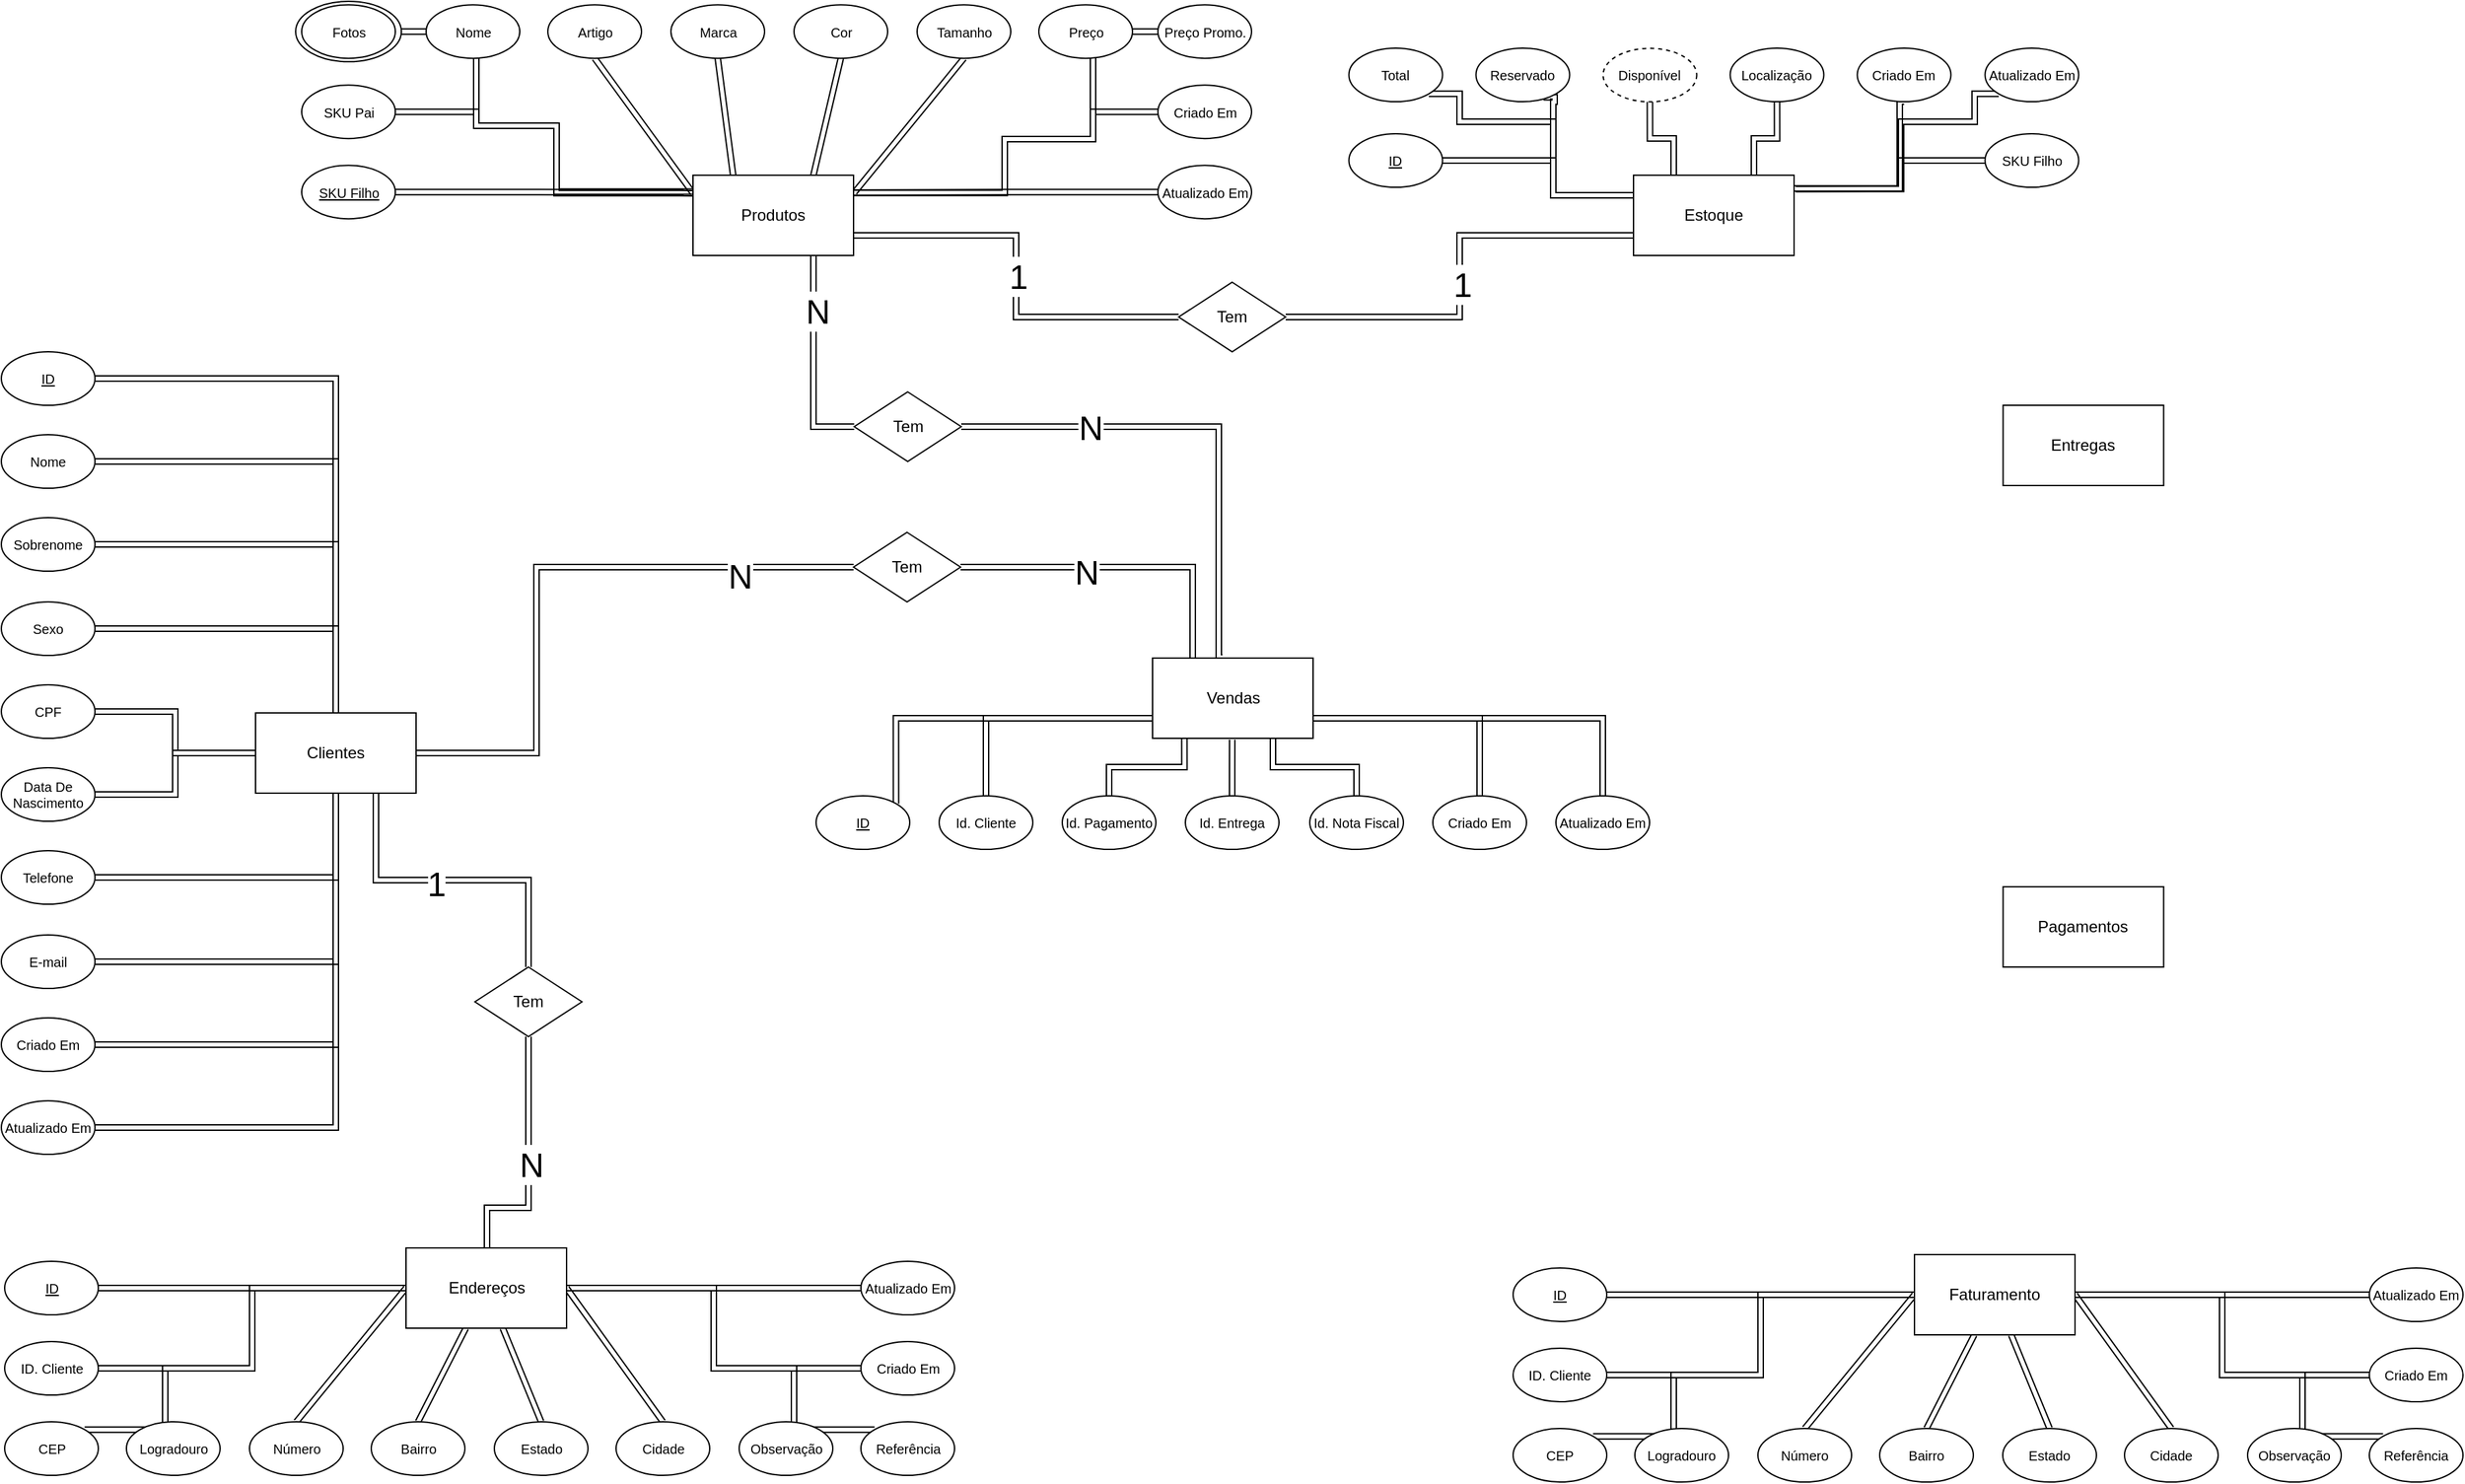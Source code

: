 <mxfile version="22.1.5" type="github">
  <diagram id="R2lEEEUBdFMjLlhIrx00" name="Page-1">
    <mxGraphModel dx="3185" dy="1775" grid="1" gridSize="10" guides="1" tooltips="1" connect="1" arrows="0" fold="1" page="1" pageScale="1" pageWidth="1920" pageHeight="1200" math="0" shadow="0" extFonts="Permanent Marker^https://fonts.googleapis.com/css?family=Permanent+Marker">
      <root>
        <mxCell id="0" />
        <mxCell id="1" parent="0" />
        <mxCell id="kjcYXcIze7tY7zo2vyRR-1" value="Clientes" style="rounded=0;whiteSpace=wrap;html=1;" parent="1" vertex="1">
          <mxGeometry x="230" y="570" width="120" height="60" as="geometry" />
        </mxCell>
        <mxCell id="kjcYXcIze7tY7zo2vyRR-16" style="edgeStyle=orthogonalEdgeStyle;rounded=0;orthogonalLoop=1;jettySize=auto;html=1;shape=link;" parent="1" source="kjcYXcIze7tY7zo2vyRR-2" target="kjcYXcIze7tY7zo2vyRR-1" edge="1">
          <mxGeometry relative="1" as="geometry" />
        </mxCell>
        <mxCell id="kjcYXcIze7tY7zo2vyRR-2" value="ID" style="ellipse;whiteSpace=wrap;html=1;flipV=0;fontSize=10;fontStyle=4" parent="1" vertex="1">
          <mxGeometry x="40" y="300" width="70" height="40" as="geometry" />
        </mxCell>
        <mxCell id="kjcYXcIze7tY7zo2vyRR-17" style="edgeStyle=orthogonalEdgeStyle;rounded=0;orthogonalLoop=1;jettySize=auto;html=1;shape=link;" parent="1" source="kjcYXcIze7tY7zo2vyRR-3" target="kjcYXcIze7tY7zo2vyRR-1" edge="1">
          <mxGeometry relative="1" as="geometry" />
        </mxCell>
        <mxCell id="kjcYXcIze7tY7zo2vyRR-3" value="Nome" style="ellipse;whiteSpace=wrap;html=1;flipV=0;fontSize=10;" parent="1" vertex="1">
          <mxGeometry x="40" y="362" width="70" height="40" as="geometry" />
        </mxCell>
        <mxCell id="kjcYXcIze7tY7zo2vyRR-18" style="edgeStyle=orthogonalEdgeStyle;rounded=0;orthogonalLoop=1;jettySize=auto;html=1;shape=link;" parent="1" source="kjcYXcIze7tY7zo2vyRR-4" target="kjcYXcIze7tY7zo2vyRR-1" edge="1">
          <mxGeometry relative="1" as="geometry" />
        </mxCell>
        <mxCell id="kjcYXcIze7tY7zo2vyRR-4" value="Sobrenome" style="ellipse;whiteSpace=wrap;html=1;flipV=0;fontSize=10;" parent="1" vertex="1">
          <mxGeometry x="40" y="424" width="70" height="40" as="geometry" />
        </mxCell>
        <mxCell id="kjcYXcIze7tY7zo2vyRR-19" style="edgeStyle=orthogonalEdgeStyle;rounded=0;orthogonalLoop=1;jettySize=auto;html=1;shape=link;" parent="1" source="kjcYXcIze7tY7zo2vyRR-5" target="kjcYXcIze7tY7zo2vyRR-1" edge="1">
          <mxGeometry relative="1" as="geometry" />
        </mxCell>
        <mxCell id="kjcYXcIze7tY7zo2vyRR-5" value="Sexo" style="ellipse;whiteSpace=wrap;html=1;flipV=0;fontSize=10;" parent="1" vertex="1">
          <mxGeometry x="40" y="487" width="70" height="40" as="geometry" />
        </mxCell>
        <mxCell id="kjcYXcIze7tY7zo2vyRR-20" style="edgeStyle=orthogonalEdgeStyle;rounded=0;orthogonalLoop=1;jettySize=auto;html=1;shape=link;" parent="1" source="kjcYXcIze7tY7zo2vyRR-6" target="kjcYXcIze7tY7zo2vyRR-1" edge="1">
          <mxGeometry relative="1" as="geometry" />
        </mxCell>
        <mxCell id="kjcYXcIze7tY7zo2vyRR-6" value="CPF" style="ellipse;whiteSpace=wrap;html=1;flipV=0;fontSize=10;" parent="1" vertex="1">
          <mxGeometry x="40" y="549" width="70" height="40" as="geometry" />
        </mxCell>
        <mxCell id="kjcYXcIze7tY7zo2vyRR-21" style="edgeStyle=orthogonalEdgeStyle;rounded=0;orthogonalLoop=1;jettySize=auto;html=1;shape=link;" parent="1" source="kjcYXcIze7tY7zo2vyRR-8" target="kjcYXcIze7tY7zo2vyRR-1" edge="1">
          <mxGeometry relative="1" as="geometry" />
        </mxCell>
        <mxCell id="kjcYXcIze7tY7zo2vyRR-8" value="&lt;div style=&quot;font-size: 10px;&quot;&gt;Data De&lt;/div&gt;&lt;div style=&quot;font-size: 10px;&quot;&gt;Nascimento&lt;/div&gt;" style="ellipse;whiteSpace=wrap;html=1;flipV=0;fontSize=10;" parent="1" vertex="1">
          <mxGeometry x="40" y="611" width="70" height="40" as="geometry" />
        </mxCell>
        <mxCell id="kjcYXcIze7tY7zo2vyRR-22" style="edgeStyle=orthogonalEdgeStyle;rounded=0;orthogonalLoop=1;jettySize=auto;html=1;shape=link;" parent="1" source="kjcYXcIze7tY7zo2vyRR-9" target="kjcYXcIze7tY7zo2vyRR-1" edge="1">
          <mxGeometry relative="1" as="geometry" />
        </mxCell>
        <mxCell id="kjcYXcIze7tY7zo2vyRR-9" value="Telefone" style="ellipse;whiteSpace=wrap;html=1;flipV=0;fontSize=10;" parent="1" vertex="1">
          <mxGeometry x="40" y="673" width="70" height="40" as="geometry" />
        </mxCell>
        <mxCell id="kjcYXcIze7tY7zo2vyRR-23" style="edgeStyle=orthogonalEdgeStyle;rounded=0;orthogonalLoop=1;jettySize=auto;html=1;shape=link;" parent="1" source="kjcYXcIze7tY7zo2vyRR-10" target="kjcYXcIze7tY7zo2vyRR-1" edge="1">
          <mxGeometry relative="1" as="geometry" />
        </mxCell>
        <mxCell id="kjcYXcIze7tY7zo2vyRR-10" value="E-mail" style="ellipse;whiteSpace=wrap;html=1;flipV=0;fontSize=10;" parent="1" vertex="1">
          <mxGeometry x="40" y="736" width="70" height="40" as="geometry" />
        </mxCell>
        <mxCell id="kjcYXcIze7tY7zo2vyRR-24" style="edgeStyle=orthogonalEdgeStyle;rounded=0;orthogonalLoop=1;jettySize=auto;html=1;shape=link;" parent="1" source="kjcYXcIze7tY7zo2vyRR-11" target="kjcYXcIze7tY7zo2vyRR-1" edge="1">
          <mxGeometry relative="1" as="geometry" />
        </mxCell>
        <mxCell id="kjcYXcIze7tY7zo2vyRR-11" value="Criado Em" style="ellipse;whiteSpace=wrap;html=1;flipV=0;fontSize=10;" parent="1" vertex="1">
          <mxGeometry x="40" y="798" width="70" height="40" as="geometry" />
        </mxCell>
        <mxCell id="kjcYXcIze7tY7zo2vyRR-25" style="edgeStyle=orthogonalEdgeStyle;rounded=0;orthogonalLoop=1;jettySize=auto;html=1;shape=link;" parent="1" source="kjcYXcIze7tY7zo2vyRR-12" target="kjcYXcIze7tY7zo2vyRR-1" edge="1">
          <mxGeometry relative="1" as="geometry" />
        </mxCell>
        <mxCell id="kjcYXcIze7tY7zo2vyRR-12" value="Atualizado Em" style="ellipse;whiteSpace=wrap;html=1;flipV=0;fontSize=10;" parent="1" vertex="1">
          <mxGeometry x="40" y="860" width="70" height="40" as="geometry" />
        </mxCell>
        <mxCell id="kjcYXcIze7tY7zo2vyRR-42" style="edgeStyle=orthogonalEdgeStyle;shape=link;rounded=0;orthogonalLoop=1;jettySize=auto;html=1;exitX=1;exitY=0.5;exitDx=0;exitDy=0;entryX=0;entryY=0.5;entryDx=0;entryDy=0;" parent="1" source="kjcYXcIze7tY7zo2vyRR-27" target="kjcYXcIze7tY7zo2vyRR-39" edge="1">
          <mxGeometry relative="1" as="geometry" />
        </mxCell>
        <mxCell id="kjcYXcIze7tY7zo2vyRR-27" value="ID" style="ellipse;whiteSpace=wrap;html=1;flipV=1;fontSize=10;fontStyle=4;flipH=0;" parent="1" vertex="1">
          <mxGeometry x="42.5" y="980" width="70" height="40" as="geometry" />
        </mxCell>
        <mxCell id="kjcYXcIze7tY7zo2vyRR-43" style="edgeStyle=orthogonalEdgeStyle;shape=link;rounded=0;orthogonalLoop=1;jettySize=auto;html=1;exitX=1;exitY=0.5;exitDx=0;exitDy=0;entryX=0;entryY=0.5;entryDx=0;entryDy=0;" parent="1" source="kjcYXcIze7tY7zo2vyRR-28" target="kjcYXcIze7tY7zo2vyRR-39" edge="1">
          <mxGeometry relative="1" as="geometry" />
        </mxCell>
        <mxCell id="kjcYXcIze7tY7zo2vyRR-28" value="ID. Cliente" style="ellipse;whiteSpace=wrap;html=1;flipV=1;fontSize=10;fontStyle=0;flipH=0;" parent="1" vertex="1">
          <mxGeometry x="42.5" y="1040" width="70" height="40" as="geometry" />
        </mxCell>
        <mxCell id="kjcYXcIze7tY7zo2vyRR-44" style="edgeStyle=orthogonalEdgeStyle;shape=link;rounded=0;orthogonalLoop=1;jettySize=auto;html=1;exitX=1;exitY=0;exitDx=0;exitDy=0;entryX=0;entryY=0.5;entryDx=0;entryDy=0;" parent="1" source="kjcYXcIze7tY7zo2vyRR-29" target="kjcYXcIze7tY7zo2vyRR-39" edge="1">
          <mxGeometry relative="1" as="geometry">
            <Array as="points">
              <mxPoint x="162.5" y="1106" />
              <mxPoint x="162.5" y="1060" />
              <mxPoint x="227.5" y="1060" />
              <mxPoint x="227.5" y="1000" />
            </Array>
          </mxGeometry>
        </mxCell>
        <mxCell id="kjcYXcIze7tY7zo2vyRR-29" value="CEP" style="ellipse;whiteSpace=wrap;html=1;flipV=1;fontSize=10;fontStyle=0;flipH=0;" parent="1" vertex="1">
          <mxGeometry x="42.5" y="1100" width="70" height="40" as="geometry" />
        </mxCell>
        <mxCell id="kjcYXcIze7tY7zo2vyRR-30" value="Logradouro" style="ellipse;whiteSpace=wrap;html=1;flipV=1;fontSize=10;fontStyle=0;flipH=0;" parent="1" vertex="1">
          <mxGeometry x="133.5" y="1100" width="70" height="40" as="geometry" />
        </mxCell>
        <mxCell id="xNAhnkP9YiVKi_0hHKyy-1" style="edgeStyle=none;shape=link;rounded=0;orthogonalLoop=1;jettySize=auto;html=1;exitX=0.5;exitY=0;exitDx=0;exitDy=0;entryX=0;entryY=0.5;entryDx=0;entryDy=0;" edge="1" parent="1" source="kjcYXcIze7tY7zo2vyRR-31" target="kjcYXcIze7tY7zo2vyRR-39">
          <mxGeometry relative="1" as="geometry" />
        </mxCell>
        <mxCell id="kjcYXcIze7tY7zo2vyRR-31" value="Número" style="ellipse;whiteSpace=wrap;html=1;flipV=1;fontSize=10;fontStyle=0;flipH=0;" parent="1" vertex="1">
          <mxGeometry x="225.5" y="1100" width="70" height="40" as="geometry" />
        </mxCell>
        <mxCell id="xNAhnkP9YiVKi_0hHKyy-2" style="edgeStyle=none;shape=link;rounded=0;orthogonalLoop=1;jettySize=auto;html=1;exitX=0.5;exitY=0;exitDx=0;exitDy=0;" edge="1" parent="1" source="kjcYXcIze7tY7zo2vyRR-32" target="kjcYXcIze7tY7zo2vyRR-39">
          <mxGeometry relative="1" as="geometry" />
        </mxCell>
        <mxCell id="kjcYXcIze7tY7zo2vyRR-32" value="Bairro" style="ellipse;whiteSpace=wrap;html=1;flipV=1;fontSize=10;fontStyle=0;flipH=0;" parent="1" vertex="1">
          <mxGeometry x="316.5" y="1100" width="70" height="40" as="geometry" />
        </mxCell>
        <mxCell id="xNAhnkP9YiVKi_0hHKyy-4" style="edgeStyle=none;shape=link;rounded=0;orthogonalLoop=1;jettySize=auto;html=1;exitX=0.5;exitY=0;exitDx=0;exitDy=0;entryX=1;entryY=0.5;entryDx=0;entryDy=0;" edge="1" parent="1" source="kjcYXcIze7tY7zo2vyRR-33" target="kjcYXcIze7tY7zo2vyRR-39">
          <mxGeometry relative="1" as="geometry" />
        </mxCell>
        <mxCell id="kjcYXcIze7tY7zo2vyRR-33" value="Cidade" style="ellipse;whiteSpace=wrap;html=1;flipV=1;fontSize=10;fontStyle=0;flipH=0;" parent="1" vertex="1">
          <mxGeometry x="499.5" y="1100" width="70" height="40" as="geometry" />
        </mxCell>
        <mxCell id="xNAhnkP9YiVKi_0hHKyy-3" style="edgeStyle=none;shape=link;rounded=0;orthogonalLoop=1;jettySize=auto;html=1;exitX=0.5;exitY=0;exitDx=0;exitDy=0;" edge="1" parent="1" source="kjcYXcIze7tY7zo2vyRR-34" target="kjcYXcIze7tY7zo2vyRR-39">
          <mxGeometry relative="1" as="geometry" />
        </mxCell>
        <mxCell id="kjcYXcIze7tY7zo2vyRR-34" value="Estado" style="ellipse;whiteSpace=wrap;html=1;flipV=1;fontSize=10;fontStyle=0;flipH=0;" parent="1" vertex="1">
          <mxGeometry x="408.5" y="1100" width="70" height="40" as="geometry" />
        </mxCell>
        <mxCell id="xNAhnkP9YiVKi_0hHKyy-9" style="edgeStyle=orthogonalEdgeStyle;shape=link;rounded=0;orthogonalLoop=1;jettySize=auto;html=1;exitX=0;exitY=0;exitDx=0;exitDy=0;entryX=1;entryY=0.5;entryDx=0;entryDy=0;" edge="1" parent="1" source="kjcYXcIze7tY7zo2vyRR-36" target="kjcYXcIze7tY7zo2vyRR-39">
          <mxGeometry relative="1" as="geometry">
            <Array as="points">
              <mxPoint x="632.5" y="1106" />
              <mxPoint x="632.5" y="1060" />
              <mxPoint x="572.5" y="1060" />
              <mxPoint x="572.5" y="1000" />
            </Array>
          </mxGeometry>
        </mxCell>
        <mxCell id="kjcYXcIze7tY7zo2vyRR-36" value="Referência" style="ellipse;whiteSpace=wrap;html=1;flipV=1;fontSize=10;fontStyle=0;flipH=0;" parent="1" vertex="1">
          <mxGeometry x="682.5" y="1100" width="70" height="40" as="geometry" />
        </mxCell>
        <mxCell id="xNAhnkP9YiVKi_0hHKyy-7" style="edgeStyle=orthogonalEdgeStyle;shape=link;rounded=0;orthogonalLoop=1;jettySize=auto;html=1;exitX=0;exitY=0.5;exitDx=0;exitDy=0;entryX=1;entryY=0.5;entryDx=0;entryDy=0;" edge="1" parent="1" source="kjcYXcIze7tY7zo2vyRR-37" target="kjcYXcIze7tY7zo2vyRR-39">
          <mxGeometry relative="1" as="geometry" />
        </mxCell>
        <mxCell id="kjcYXcIze7tY7zo2vyRR-37" value="&lt;div&gt;Criado Em&lt;/div&gt;" style="ellipse;whiteSpace=wrap;html=1;flipV=1;fontSize=10;fontStyle=0;flipH=0;" parent="1" vertex="1">
          <mxGeometry x="682.5" y="1040" width="70" height="40" as="geometry" />
        </mxCell>
        <mxCell id="xNAhnkP9YiVKi_0hHKyy-6" style="edgeStyle=orthogonalEdgeStyle;shape=link;rounded=0;orthogonalLoop=1;jettySize=auto;html=1;exitX=0;exitY=0.5;exitDx=0;exitDy=0;entryX=1;entryY=0.5;entryDx=0;entryDy=0;" edge="1" parent="1" source="kjcYXcIze7tY7zo2vyRR-38" target="kjcYXcIze7tY7zo2vyRR-39">
          <mxGeometry relative="1" as="geometry" />
        </mxCell>
        <mxCell id="kjcYXcIze7tY7zo2vyRR-38" value="&lt;div&gt;Atualizado Em&lt;/div&gt;" style="ellipse;whiteSpace=wrap;html=1;flipV=1;fontSize=10;fontStyle=0;flipH=0;" parent="1" vertex="1">
          <mxGeometry x="682.5" y="980" width="70" height="40" as="geometry" />
        </mxCell>
        <mxCell id="kjcYXcIze7tY7zo2vyRR-39" value="Endereços" style="rounded=0;whiteSpace=wrap;html=1;" parent="1" vertex="1">
          <mxGeometry x="342.5" y="970" width="120" height="60" as="geometry" />
        </mxCell>
        <mxCell id="kjcYXcIze7tY7zo2vyRR-35" value="Observação" style="ellipse;whiteSpace=wrap;html=1;flipV=1;fontSize=10;fontStyle=0;flipH=0;" parent="1" vertex="1">
          <mxGeometry x="591.5" y="1100" width="70" height="40" as="geometry" />
        </mxCell>
        <mxCell id="xNAhnkP9YiVKi_0hHKyy-11" style="edgeStyle=orthogonalEdgeStyle;shape=link;rounded=0;orthogonalLoop=1;jettySize=auto;html=1;exitX=0.5;exitY=0;exitDx=0;exitDy=0;entryX=0.75;entryY=1;entryDx=0;entryDy=0;" edge="1" parent="1" source="xNAhnkP9YiVKi_0hHKyy-10" target="kjcYXcIze7tY7zo2vyRR-1">
          <mxGeometry relative="1" as="geometry" />
        </mxCell>
        <mxCell id="xNAhnkP9YiVKi_0hHKyy-13" value="1" style="edgeLabel;html=1;align=center;verticalAlign=middle;resizable=0;points=[];fontSize=25;" vertex="1" connectable="0" parent="xNAhnkP9YiVKi_0hHKyy-11">
          <mxGeometry x="0.105" y="2" relative="1" as="geometry">
            <mxPoint x="1" as="offset" />
          </mxGeometry>
        </mxCell>
        <mxCell id="xNAhnkP9YiVKi_0hHKyy-12" style="edgeStyle=orthogonalEdgeStyle;shape=link;rounded=0;orthogonalLoop=1;jettySize=auto;html=1;exitX=0.5;exitY=1;exitDx=0;exitDy=0;entryX=0.5;entryY=0;entryDx=0;entryDy=0;" edge="1" parent="1" source="xNAhnkP9YiVKi_0hHKyy-10" target="kjcYXcIze7tY7zo2vyRR-39">
          <mxGeometry relative="1" as="geometry">
            <mxPoint x="410" y="970" as="targetPoint" />
            <Array as="points">
              <mxPoint x="434" y="940" />
              <mxPoint x="403" y="940" />
              <mxPoint x="403" y="970" />
            </Array>
          </mxGeometry>
        </mxCell>
        <mxCell id="xNAhnkP9YiVKi_0hHKyy-16" value="N" style="edgeLabel;html=1;align=center;verticalAlign=middle;resizable=0;points=[];fontSize=25;" vertex="1" connectable="0" parent="xNAhnkP9YiVKi_0hHKyy-12">
          <mxGeometry x="0.0" y="2" relative="1" as="geometry">
            <mxPoint as="offset" />
          </mxGeometry>
        </mxCell>
        <mxCell id="xNAhnkP9YiVKi_0hHKyy-10" value="Tem" style="rhombus;whiteSpace=wrap;html=1;" vertex="1" parent="1">
          <mxGeometry x="394" y="760" width="80" height="52" as="geometry" />
        </mxCell>
        <mxCell id="xNAhnkP9YiVKi_0hHKyy-49" style="edgeStyle=orthogonalEdgeStyle;shape=link;rounded=0;orthogonalLoop=1;jettySize=auto;html=1;exitX=1;exitY=0.5;exitDx=0;exitDy=0;" edge="1" parent="1" source="xNAhnkP9YiVKi_0hHKyy-18">
          <mxGeometry relative="1" as="geometry">
            <mxPoint x="550" y="181" as="targetPoint" />
          </mxGeometry>
        </mxCell>
        <mxCell id="xNAhnkP9YiVKi_0hHKyy-18" value="SKU Filho" style="ellipse;whiteSpace=wrap;html=1;flipV=0;fontSize=10;fontStyle=4;flipH=0;" vertex="1" parent="1">
          <mxGeometry x="264.5" y="160.57" width="70" height="40" as="geometry" />
        </mxCell>
        <mxCell id="xNAhnkP9YiVKi_0hHKyy-48" style="edgeStyle=orthogonalEdgeStyle;shape=link;rounded=0;orthogonalLoop=1;jettySize=auto;html=1;exitX=1;exitY=0.5;exitDx=0;exitDy=0;entryX=-0.004;entryY=0.224;entryDx=0;entryDy=0;entryPerimeter=0;" edge="1" parent="1" source="xNAhnkP9YiVKi_0hHKyy-22" target="xNAhnkP9YiVKi_0hHKyy-38">
          <mxGeometry relative="1" as="geometry">
            <Array as="points">
              <mxPoint x="395" y="121" />
              <mxPoint x="395" y="131" />
              <mxPoint x="455" y="131" />
              <mxPoint x="455" y="181" />
            </Array>
          </mxGeometry>
        </mxCell>
        <mxCell id="xNAhnkP9YiVKi_0hHKyy-22" value="SKU Pai" style="ellipse;whiteSpace=wrap;html=1;flipV=0;fontSize=10;fontStyle=0;flipH=0;" vertex="1" parent="1">
          <mxGeometry x="264.5" y="100.57" width="70" height="40" as="geometry" />
        </mxCell>
        <mxCell id="xNAhnkP9YiVKi_0hHKyy-51" style="edgeStyle=none;shape=link;rounded=0;orthogonalLoop=1;jettySize=auto;html=1;exitX=0.5;exitY=1;exitDx=0;exitDy=0;entryX=0;entryY=0.224;entryDx=0;entryDy=0;entryPerimeter=0;" edge="1" parent="1" source="xNAhnkP9YiVKi_0hHKyy-23" target="xNAhnkP9YiVKi_0hHKyy-38">
          <mxGeometry relative="1" as="geometry" />
        </mxCell>
        <mxCell id="xNAhnkP9YiVKi_0hHKyy-23" value="Artigo" style="ellipse;whiteSpace=wrap;html=1;flipV=1;fontSize=10;fontStyle=0;flipH=0;" vertex="1" parent="1">
          <mxGeometry x="448.5" y="40.57" width="70" height="40" as="geometry" />
        </mxCell>
        <mxCell id="xNAhnkP9YiVKi_0hHKyy-52" style="edgeStyle=none;shape=link;rounded=0;orthogonalLoop=1;jettySize=auto;html=1;exitX=0.5;exitY=1;exitDx=0;exitDy=0;entryX=0.25;entryY=0;entryDx=0;entryDy=0;" edge="1" parent="1" source="xNAhnkP9YiVKi_0hHKyy-25" target="xNAhnkP9YiVKi_0hHKyy-38">
          <mxGeometry relative="1" as="geometry" />
        </mxCell>
        <mxCell id="xNAhnkP9YiVKi_0hHKyy-25" value="Marca" style="ellipse;whiteSpace=wrap;html=1;flipV=1;fontSize=10;fontStyle=0;flipH=0;" vertex="1" parent="1">
          <mxGeometry x="540.5" y="40.57" width="70" height="40" as="geometry" />
        </mxCell>
        <mxCell id="xNAhnkP9YiVKi_0hHKyy-53" style="edgeStyle=none;shape=link;rounded=0;orthogonalLoop=1;jettySize=auto;html=1;exitX=0.5;exitY=1;exitDx=0;exitDy=0;entryX=0.75;entryY=0;entryDx=0;entryDy=0;" edge="1" parent="1" source="xNAhnkP9YiVKi_0hHKyy-27" target="xNAhnkP9YiVKi_0hHKyy-38">
          <mxGeometry relative="1" as="geometry" />
        </mxCell>
        <mxCell id="xNAhnkP9YiVKi_0hHKyy-27" value="Cor" style="ellipse;whiteSpace=wrap;html=1;flipV=1;fontSize=10;fontStyle=0;flipH=0;" vertex="1" parent="1">
          <mxGeometry x="632.5" y="40.57" width="70" height="40" as="geometry" />
        </mxCell>
        <mxCell id="xNAhnkP9YiVKi_0hHKyy-54" style="edgeStyle=none;shape=link;rounded=0;orthogonalLoop=1;jettySize=auto;html=1;exitX=0.5;exitY=1;exitDx=0;exitDy=0;entryX=1.005;entryY=0.216;entryDx=0;entryDy=0;entryPerimeter=0;" edge="1" parent="1" source="xNAhnkP9YiVKi_0hHKyy-31" target="xNAhnkP9YiVKi_0hHKyy-38">
          <mxGeometry relative="1" as="geometry" />
        </mxCell>
        <mxCell id="xNAhnkP9YiVKi_0hHKyy-31" value="Tamanho" style="ellipse;whiteSpace=wrap;html=1;flipV=1;fontSize=10;fontStyle=0;flipH=0;" vertex="1" parent="1">
          <mxGeometry x="724.5" y="40.57" width="70" height="40" as="geometry" />
        </mxCell>
        <mxCell id="xNAhnkP9YiVKi_0hHKyy-57" style="edgeStyle=orthogonalEdgeStyle;shape=link;rounded=0;orthogonalLoop=1;jettySize=auto;html=1;exitX=0;exitY=0.5;exitDx=0;exitDy=0;entryX=0.987;entryY=0.219;entryDx=0;entryDy=0;entryPerimeter=0;" edge="1" parent="1" source="xNAhnkP9YiVKi_0hHKyy-33" target="xNAhnkP9YiVKi_0hHKyy-38">
          <mxGeometry relative="1" as="geometry">
            <Array as="points">
              <mxPoint x="856" y="121" />
              <mxPoint x="856" y="141" />
              <mxPoint x="790" y="141" />
              <mxPoint x="790" y="181" />
            </Array>
          </mxGeometry>
        </mxCell>
        <mxCell id="xNAhnkP9YiVKi_0hHKyy-33" value="&lt;div&gt;Criado Em&lt;/div&gt;" style="ellipse;whiteSpace=wrap;html=1;flipV=1;fontSize=10;fontStyle=0;flipH=0;" vertex="1" parent="1">
          <mxGeometry x="904.5" y="100.57" width="70" height="40" as="geometry" />
        </mxCell>
        <mxCell id="xNAhnkP9YiVKi_0hHKyy-56" style="edgeStyle=orthogonalEdgeStyle;shape=link;rounded=0;orthogonalLoop=1;jettySize=auto;html=1;exitX=0;exitY=0.5;exitDx=0;exitDy=0;entryX=0.997;entryY=0.219;entryDx=0;entryDy=0;entryPerimeter=0;" edge="1" parent="1" source="xNAhnkP9YiVKi_0hHKyy-35" target="xNAhnkP9YiVKi_0hHKyy-38">
          <mxGeometry relative="1" as="geometry">
            <Array as="points">
              <mxPoint x="856" y="61" />
              <mxPoint x="856" y="141" />
              <mxPoint x="790" y="141" />
              <mxPoint x="790" y="181" />
            </Array>
          </mxGeometry>
        </mxCell>
        <mxCell id="xNAhnkP9YiVKi_0hHKyy-35" value="Preço Promo." style="ellipse;whiteSpace=wrap;html=1;flipV=1;fontSize=10;fontStyle=0;flipH=0;" vertex="1" parent="1">
          <mxGeometry x="904.5" y="40.57" width="70" height="40" as="geometry" />
        </mxCell>
        <mxCell id="xNAhnkP9YiVKi_0hHKyy-96" style="edgeStyle=orthogonalEdgeStyle;shape=link;rounded=0;orthogonalLoop=1;jettySize=auto;html=1;exitX=1;exitY=0.75;exitDx=0;exitDy=0;entryX=0;entryY=0.5;entryDx=0;entryDy=0;" edge="1" parent="1" source="xNAhnkP9YiVKi_0hHKyy-38" target="xNAhnkP9YiVKi_0hHKyy-95">
          <mxGeometry relative="1" as="geometry" />
        </mxCell>
        <mxCell id="xNAhnkP9YiVKi_0hHKyy-98" value="1" style="edgeLabel;html=1;align=center;verticalAlign=middle;resizable=0;points=[];fontSize=25;" vertex="1" connectable="0" parent="xNAhnkP9YiVKi_0hHKyy-96">
          <mxGeometry x="-0.003" y="1" relative="1" as="geometry">
            <mxPoint as="offset" />
          </mxGeometry>
        </mxCell>
        <mxCell id="xNAhnkP9YiVKi_0hHKyy-38" value="Produtos" style="rounded=0;whiteSpace=wrap;html=1;" vertex="1" parent="1">
          <mxGeometry x="557" y="168" width="120" height="60" as="geometry" />
        </mxCell>
        <mxCell id="xNAhnkP9YiVKi_0hHKyy-39" value="Preço" style="ellipse;whiteSpace=wrap;html=1;flipV=1;fontSize=10;fontStyle=0;flipH=0;" vertex="1" parent="1">
          <mxGeometry x="815.5" y="40.57" width="70" height="40" as="geometry" />
        </mxCell>
        <mxCell id="xNAhnkP9YiVKi_0hHKyy-58" style="edgeStyle=orthogonalEdgeStyle;shape=link;rounded=0;orthogonalLoop=1;jettySize=auto;html=1;exitX=0;exitY=0.5;exitDx=0;exitDy=0;entryX=1.002;entryY=0.216;entryDx=0;entryDy=0;entryPerimeter=0;" edge="1" parent="1" source="xNAhnkP9YiVKi_0hHKyy-44" target="xNAhnkP9YiVKi_0hHKyy-38">
          <mxGeometry relative="1" as="geometry" />
        </mxCell>
        <mxCell id="xNAhnkP9YiVKi_0hHKyy-44" value="&lt;div&gt;Atualizado Em&lt;br&gt;&lt;/div&gt;" style="ellipse;whiteSpace=wrap;html=1;flipV=1;fontSize=10;fontStyle=0;flipH=0;" vertex="1" parent="1">
          <mxGeometry x="904.5" y="160.57" width="70" height="40" as="geometry" />
        </mxCell>
        <mxCell id="xNAhnkP9YiVKi_0hHKyy-46" value="" style="group" vertex="1" connectable="0" parent="1">
          <mxGeometry x="260" y="38" width="79" height="45.14" as="geometry" />
        </mxCell>
        <mxCell id="xNAhnkP9YiVKi_0hHKyy-45" value="Fotos" style="ellipse;whiteSpace=wrap;html=1;flipV=0;fontSize=10;fontStyle=0;flipH=0;strokeColor=default;" vertex="1" parent="xNAhnkP9YiVKi_0hHKyy-46">
          <mxGeometry width="79" height="45.14" as="geometry" />
        </mxCell>
        <mxCell id="xNAhnkP9YiVKi_0hHKyy-29" value="Fotos" style="ellipse;whiteSpace=wrap;html=1;flipV=0;fontSize=10;fontStyle=0;flipH=0;strokeColor=default;" vertex="1" parent="xNAhnkP9YiVKi_0hHKyy-46">
          <mxGeometry x="4.5" y="2.57" width="70" height="40" as="geometry" />
        </mxCell>
        <mxCell id="xNAhnkP9YiVKi_0hHKyy-47" style="edgeStyle=orthogonalEdgeStyle;shape=link;rounded=0;orthogonalLoop=1;jettySize=auto;html=1;exitX=1;exitY=0.5;exitDx=0;exitDy=0;entryX=0.004;entryY=0.204;entryDx=0;entryDy=0;entryPerimeter=0;" edge="1" parent="1" source="xNAhnkP9YiVKi_0hHKyy-45" target="xNAhnkP9YiVKi_0hHKyy-38">
          <mxGeometry relative="1" as="geometry">
            <Array as="points">
              <mxPoint x="395" y="61" />
              <mxPoint x="395" y="131" />
              <mxPoint x="455" y="131" />
              <mxPoint x="455" y="180" />
            </Array>
          </mxGeometry>
        </mxCell>
        <mxCell id="xNAhnkP9YiVKi_0hHKyy-20" value="Nome" style="ellipse;whiteSpace=wrap;html=1;flipV=1;fontSize=10;fontStyle=0;flipH=0;" vertex="1" parent="1">
          <mxGeometry x="357.5" y="40.57" width="70" height="40" as="geometry" />
        </mxCell>
        <mxCell id="xNAhnkP9YiVKi_0hHKyy-84" style="edgeStyle=orthogonalEdgeStyle;shape=link;rounded=0;orthogonalLoop=1;jettySize=auto;html=1;exitX=1;exitY=0.5;exitDx=0;exitDy=0;entryX=0;entryY=0.25;entryDx=0;entryDy=0;" edge="1" parent="1" source="xNAhnkP9YiVKi_0hHKyy-60" target="xNAhnkP9YiVKi_0hHKyy-75">
          <mxGeometry relative="1" as="geometry">
            <Array as="points">
              <mxPoint x="1200" y="157" />
              <mxPoint x="1200" y="183" />
            </Array>
          </mxGeometry>
        </mxCell>
        <mxCell id="xNAhnkP9YiVKi_0hHKyy-60" value="ID" style="ellipse;whiteSpace=wrap;html=1;flipV=0;fontSize=10;fontStyle=4;flipH=0;" vertex="1" parent="1">
          <mxGeometry x="1047.25" y="137" width="70" height="40" as="geometry" />
        </mxCell>
        <mxCell id="xNAhnkP9YiVKi_0hHKyy-62" value="SKU Filho" style="ellipse;whiteSpace=wrap;html=1;flipV=0;fontSize=10;fontStyle=0;flipH=0;" vertex="1" parent="1">
          <mxGeometry x="1522.75" y="137" width="70" height="40" as="geometry" />
        </mxCell>
        <mxCell id="xNAhnkP9YiVKi_0hHKyy-85" style="edgeStyle=orthogonalEdgeStyle;shape=link;rounded=0;orthogonalLoop=1;jettySize=auto;html=1;exitX=1;exitY=1;exitDx=0;exitDy=0;entryX=0;entryY=0.25;entryDx=0;entryDy=0;" edge="1" parent="1" source="xNAhnkP9YiVKi_0hHKyy-64" target="xNAhnkP9YiVKi_0hHKyy-75">
          <mxGeometry relative="1" as="geometry">
            <Array as="points">
              <mxPoint x="1130" y="107" />
              <mxPoint x="1130" y="128" />
              <mxPoint x="1200" y="128" />
              <mxPoint x="1200" y="183" />
            </Array>
          </mxGeometry>
        </mxCell>
        <mxCell id="xNAhnkP9YiVKi_0hHKyy-64" value="Total" style="ellipse;whiteSpace=wrap;html=1;flipV=1;fontSize=10;fontStyle=0;flipH=0;" vertex="1" parent="1">
          <mxGeometry x="1047.25" y="73" width="70" height="40" as="geometry" />
        </mxCell>
        <mxCell id="xNAhnkP9YiVKi_0hHKyy-87" style="edgeStyle=orthogonalEdgeStyle;shape=link;rounded=0;orthogonalLoop=1;jettySize=auto;html=1;exitX=0.5;exitY=1;exitDx=0;exitDy=0;entryX=0.75;entryY=0;entryDx=0;entryDy=0;" edge="1" parent="1" source="xNAhnkP9YiVKi_0hHKyy-66" target="xNAhnkP9YiVKi_0hHKyy-75">
          <mxGeometry relative="1" as="geometry" />
        </mxCell>
        <mxCell id="xNAhnkP9YiVKi_0hHKyy-66" value="Localização" style="ellipse;whiteSpace=wrap;html=1;flipV=1;fontSize=10;fontStyle=0;flipH=0;" vertex="1" parent="1">
          <mxGeometry x="1332.25" y="73" width="70" height="40" as="geometry" />
        </mxCell>
        <mxCell id="xNAhnkP9YiVKi_0hHKyy-88" style="edgeStyle=orthogonalEdgeStyle;shape=link;rounded=0;orthogonalLoop=1;jettySize=auto;html=1;exitX=0.5;exitY=1;exitDx=0;exitDy=0;entryX=0.987;entryY=0.165;entryDx=0;entryDy=0;entryPerimeter=0;" edge="1" parent="1" source="xNAhnkP9YiVKi_0hHKyy-72" target="xNAhnkP9YiVKi_0hHKyy-75">
          <mxGeometry relative="1" as="geometry">
            <Array as="points">
              <mxPoint x="1459" y="178" />
            </Array>
          </mxGeometry>
        </mxCell>
        <mxCell id="xNAhnkP9YiVKi_0hHKyy-72" value="&lt;div&gt;Criado Em&lt;/div&gt;" style="ellipse;whiteSpace=wrap;html=1;flipV=1;fontSize=10;fontStyle=0;flipH=0;" vertex="1" parent="1">
          <mxGeometry x="1427.25" y="73" width="70" height="40" as="geometry" />
        </mxCell>
        <mxCell id="xNAhnkP9YiVKi_0hHKyy-75" value="Estoque" style="rounded=0;whiteSpace=wrap;html=1;" vertex="1" parent="1">
          <mxGeometry x="1260" y="168" width="120" height="60" as="geometry" />
        </mxCell>
        <mxCell id="xNAhnkP9YiVKi_0hHKyy-89" style="edgeStyle=orthogonalEdgeStyle;shape=link;rounded=0;orthogonalLoop=1;jettySize=auto;html=1;exitX=0;exitY=1;exitDx=0;exitDy=0;" edge="1" parent="1" source="xNAhnkP9YiVKi_0hHKyy-78">
          <mxGeometry relative="1" as="geometry">
            <mxPoint x="1390" y="178" as="targetPoint" />
            <Array as="points">
              <mxPoint x="1515" y="107" />
              <mxPoint x="1515" y="128" />
              <mxPoint x="1460" y="128" />
              <mxPoint x="1460" y="178" />
            </Array>
          </mxGeometry>
        </mxCell>
        <mxCell id="xNAhnkP9YiVKi_0hHKyy-78" value="&lt;div&gt;Atualizado Em&lt;br&gt;&lt;/div&gt;" style="ellipse;whiteSpace=wrap;html=1;flipV=1;fontSize=10;fontStyle=0;flipH=0;" vertex="1" parent="1">
          <mxGeometry x="1522.75" y="73" width="70" height="40" as="geometry" />
        </mxCell>
        <mxCell id="xNAhnkP9YiVKi_0hHKyy-92" style="edgeStyle=orthogonalEdgeStyle;shape=link;rounded=0;orthogonalLoop=1;jettySize=auto;html=1;exitX=0.721;exitY=0.082;exitDx=0;exitDy=0;entryX=0;entryY=0.25;entryDx=0;entryDy=0;exitPerimeter=0;" edge="1" parent="1" source="xNAhnkP9YiVKi_0hHKyy-83" target="xNAhnkP9YiVKi_0hHKyy-75">
          <mxGeometry relative="1" as="geometry">
            <Array as="points">
              <mxPoint x="1201" y="113" />
              <mxPoint x="1200" y="113" />
              <mxPoint x="1200" y="183" />
            </Array>
          </mxGeometry>
        </mxCell>
        <mxCell id="xNAhnkP9YiVKi_0hHKyy-83" value="Reservado" style="ellipse;whiteSpace=wrap;html=1;flipV=1;fontSize=10;fontStyle=0;flipH=0;" vertex="1" parent="1">
          <mxGeometry x="1142.25" y="73" width="70" height="40" as="geometry" />
        </mxCell>
        <mxCell id="xNAhnkP9YiVKi_0hHKyy-86" style="edgeStyle=orthogonalEdgeStyle;shape=link;rounded=0;orthogonalLoop=1;jettySize=auto;html=1;exitX=0.5;exitY=1;exitDx=0;exitDy=0;entryX=0.25;entryY=0;entryDx=0;entryDy=0;" edge="1" parent="1" source="xNAhnkP9YiVKi_0hHKyy-81" target="xNAhnkP9YiVKi_0hHKyy-75">
          <mxGeometry relative="1" as="geometry" />
        </mxCell>
        <mxCell id="xNAhnkP9YiVKi_0hHKyy-81" value="Disponível" style="ellipse;whiteSpace=wrap;html=1;flipV=0;fontSize=10;fontStyle=0;flipH=0;strokeColor=default;dashed=1;" vertex="1" parent="1">
          <mxGeometry x="1237.25" y="73.14" width="70" height="40" as="geometry" />
        </mxCell>
        <mxCell id="xNAhnkP9YiVKi_0hHKyy-93" style="edgeStyle=orthogonalEdgeStyle;shape=link;rounded=0;orthogonalLoop=1;jettySize=auto;html=1;exitX=0;exitY=0.5;exitDx=0;exitDy=0;entryX=1.01;entryY=0.172;entryDx=0;entryDy=0;entryPerimeter=0;" edge="1" parent="1" source="xNAhnkP9YiVKi_0hHKyy-62" target="xNAhnkP9YiVKi_0hHKyy-75">
          <mxGeometry relative="1" as="geometry">
            <Array as="points">
              <mxPoint x="1460" y="157" />
              <mxPoint x="1460" y="178" />
            </Array>
          </mxGeometry>
        </mxCell>
        <mxCell id="xNAhnkP9YiVKi_0hHKyy-97" style="edgeStyle=orthogonalEdgeStyle;shape=link;rounded=0;orthogonalLoop=1;jettySize=auto;html=1;exitX=1;exitY=0.5;exitDx=0;exitDy=0;entryX=0;entryY=0.75;entryDx=0;entryDy=0;" edge="1" parent="1" source="xNAhnkP9YiVKi_0hHKyy-95" target="xNAhnkP9YiVKi_0hHKyy-75">
          <mxGeometry relative="1" as="geometry" />
        </mxCell>
        <mxCell id="xNAhnkP9YiVKi_0hHKyy-99" value="1" style="edgeLabel;html=1;align=center;verticalAlign=middle;resizable=0;points=[];fontSize=25;" vertex="1" connectable="0" parent="xNAhnkP9YiVKi_0hHKyy-97">
          <mxGeometry x="-0.032" y="-2" relative="1" as="geometry">
            <mxPoint as="offset" />
          </mxGeometry>
        </mxCell>
        <mxCell id="xNAhnkP9YiVKi_0hHKyy-95" value="Tem" style="rhombus;whiteSpace=wrap;html=1;" vertex="1" parent="1">
          <mxGeometry x="920" y="248" width="80" height="52" as="geometry" />
        </mxCell>
        <mxCell id="xNAhnkP9YiVKi_0hHKyy-147" style="edgeStyle=orthogonalEdgeStyle;shape=link;rounded=0;orthogonalLoop=1;jettySize=auto;html=1;exitX=0.435;exitY=-0.008;exitDx=0;exitDy=0;entryX=1;entryY=0.5;entryDx=0;entryDy=0;exitPerimeter=0;" edge="1" parent="1" source="xNAhnkP9YiVKi_0hHKyy-100" target="xNAhnkP9YiVKi_0hHKyy-145">
          <mxGeometry relative="1" as="geometry">
            <Array as="points">
              <mxPoint x="950" y="529" />
              <mxPoint x="950" y="356" />
            </Array>
          </mxGeometry>
        </mxCell>
        <mxCell id="xNAhnkP9YiVKi_0hHKyy-149" value="N" style="edgeLabel;html=1;align=center;verticalAlign=middle;resizable=0;points=[];fontSize=25;" vertex="1" connectable="0" parent="xNAhnkP9YiVKi_0hHKyy-147">
          <mxGeometry x="0.707" y="2" relative="1" as="geometry">
            <mxPoint x="43" y="-2" as="offset" />
          </mxGeometry>
        </mxCell>
        <mxCell id="xNAhnkP9YiVKi_0hHKyy-100" value="Vendas" style="rounded=0;whiteSpace=wrap;html=1;" vertex="1" parent="1">
          <mxGeometry x="900.5" y="529" width="120" height="60" as="geometry" />
        </mxCell>
        <mxCell id="xNAhnkP9YiVKi_0hHKyy-101" value="Entregas" style="rounded=0;whiteSpace=wrap;html=1;" vertex="1" parent="1">
          <mxGeometry x="1536.25" y="340" width="120" height="60" as="geometry" />
        </mxCell>
        <mxCell id="xNAhnkP9YiVKi_0hHKyy-102" value="Pagamentos" style="rounded=0;whiteSpace=wrap;html=1;" vertex="1" parent="1">
          <mxGeometry x="1536.25" y="700" width="120" height="60" as="geometry" />
        </mxCell>
        <mxCell id="xNAhnkP9YiVKi_0hHKyy-135" style="edgeStyle=orthogonalEdgeStyle;shape=link;rounded=0;orthogonalLoop=1;jettySize=auto;html=1;exitX=1;exitY=0;exitDx=0;exitDy=0;entryX=0;entryY=0.75;entryDx=0;entryDy=0;" edge="1" parent="1" source="xNAhnkP9YiVKi_0hHKyy-104" target="xNAhnkP9YiVKi_0hHKyy-100">
          <mxGeometry relative="1" as="geometry">
            <Array as="points">
              <mxPoint x="709" y="574" />
            </Array>
          </mxGeometry>
        </mxCell>
        <mxCell id="xNAhnkP9YiVKi_0hHKyy-104" value="ID" style="ellipse;whiteSpace=wrap;html=1;flipV=0;fontSize=10;fontStyle=4;flipH=0;" vertex="1" parent="1">
          <mxGeometry x="649" y="632" width="70" height="40" as="geometry" />
        </mxCell>
        <mxCell id="xNAhnkP9YiVKi_0hHKyy-136" style="edgeStyle=orthogonalEdgeStyle;shape=link;rounded=0;orthogonalLoop=1;jettySize=auto;html=1;exitX=0.5;exitY=0;exitDx=0;exitDy=0;entryX=0;entryY=0.75;entryDx=0;entryDy=0;" edge="1" parent="1" source="xNAhnkP9YiVKi_0hHKyy-105" target="xNAhnkP9YiVKi_0hHKyy-100">
          <mxGeometry relative="1" as="geometry" />
        </mxCell>
        <mxCell id="xNAhnkP9YiVKi_0hHKyy-105" value="Id. Cliente" style="ellipse;whiteSpace=wrap;html=1;flipV=1;fontSize=10;fontStyle=0;flipH=0;" vertex="1" parent="1">
          <mxGeometry x="741" y="632" width="70" height="40" as="geometry" />
        </mxCell>
        <mxCell id="xNAhnkP9YiVKi_0hHKyy-138" style="edgeStyle=orthogonalEdgeStyle;shape=link;rounded=0;orthogonalLoop=1;jettySize=auto;html=1;exitX=0.5;exitY=0;exitDx=0;exitDy=0;entryX=0.198;entryY=0.996;entryDx=0;entryDy=0;entryPerimeter=0;" edge="1" parent="1" source="xNAhnkP9YiVKi_0hHKyy-106" target="xNAhnkP9YiVKi_0hHKyy-100">
          <mxGeometry relative="1" as="geometry" />
        </mxCell>
        <mxCell id="xNAhnkP9YiVKi_0hHKyy-106" value="Id. Pagamento" style="ellipse;whiteSpace=wrap;html=1;flipV=1;fontSize=10;fontStyle=0;flipH=0;" vertex="1" parent="1">
          <mxGeometry x="833" y="632" width="70" height="40" as="geometry" />
        </mxCell>
        <mxCell id="xNAhnkP9YiVKi_0hHKyy-139" style="edgeStyle=orthogonalEdgeStyle;shape=link;rounded=0;orthogonalLoop=1;jettySize=auto;html=1;exitX=0.5;exitY=0;exitDx=0;exitDy=0;" edge="1" parent="1" source="xNAhnkP9YiVKi_0hHKyy-107">
          <mxGeometry relative="1" as="geometry">
            <mxPoint x="960.053" y="590" as="targetPoint" />
          </mxGeometry>
        </mxCell>
        <mxCell id="xNAhnkP9YiVKi_0hHKyy-107" value="Id. Entrega" style="ellipse;whiteSpace=wrap;html=1;flipV=1;fontSize=10;fontStyle=0;flipH=0;" vertex="1" parent="1">
          <mxGeometry x="925" y="632" width="70" height="40" as="geometry" />
        </mxCell>
        <mxCell id="xNAhnkP9YiVKi_0hHKyy-140" style="edgeStyle=orthogonalEdgeStyle;shape=link;rounded=0;orthogonalLoop=1;jettySize=auto;html=1;exitX=0.5;exitY=0;exitDx=0;exitDy=0;entryX=0.75;entryY=1;entryDx=0;entryDy=0;" edge="1" parent="1" source="xNAhnkP9YiVKi_0hHKyy-108" target="xNAhnkP9YiVKi_0hHKyy-100">
          <mxGeometry relative="1" as="geometry" />
        </mxCell>
        <mxCell id="xNAhnkP9YiVKi_0hHKyy-108" value="Id. Nota Fiscal" style="ellipse;whiteSpace=wrap;html=1;flipV=1;fontSize=10;fontStyle=0;flipH=0;" vertex="1" parent="1">
          <mxGeometry x="1018" y="632" width="70" height="40" as="geometry" />
        </mxCell>
        <mxCell id="xNAhnkP9YiVKi_0hHKyy-143" style="edgeStyle=orthogonalEdgeStyle;shape=link;rounded=0;orthogonalLoop=1;jettySize=auto;html=1;exitX=0.5;exitY=0;exitDx=0;exitDy=0;entryX=1;entryY=0.75;entryDx=0;entryDy=0;" edge="1" parent="1" source="xNAhnkP9YiVKi_0hHKyy-109" target="xNAhnkP9YiVKi_0hHKyy-100">
          <mxGeometry relative="1" as="geometry" />
        </mxCell>
        <mxCell id="xNAhnkP9YiVKi_0hHKyy-109" value="Criado Em" style="ellipse;whiteSpace=wrap;html=1;flipV=1;fontSize=10;fontStyle=0;flipH=0;" vertex="1" parent="1">
          <mxGeometry x="1110" y="632" width="70" height="40" as="geometry" />
        </mxCell>
        <mxCell id="xNAhnkP9YiVKi_0hHKyy-144" style="edgeStyle=orthogonalEdgeStyle;shape=link;rounded=0;orthogonalLoop=1;jettySize=auto;html=1;exitX=0.5;exitY=0;exitDx=0;exitDy=0;entryX=1;entryY=0.75;entryDx=0;entryDy=0;" edge="1" parent="1" source="xNAhnkP9YiVKi_0hHKyy-110" target="xNAhnkP9YiVKi_0hHKyy-100">
          <mxGeometry relative="1" as="geometry" />
        </mxCell>
        <mxCell id="xNAhnkP9YiVKi_0hHKyy-110" value="Atualizado Em" style="ellipse;whiteSpace=wrap;html=1;flipV=1;fontSize=10;fontStyle=0;flipH=0;" vertex="1" parent="1">
          <mxGeometry x="1202" y="632" width="70" height="40" as="geometry" />
        </mxCell>
        <mxCell id="xNAhnkP9YiVKi_0hHKyy-111" style="edgeStyle=orthogonalEdgeStyle;shape=link;rounded=0;orthogonalLoop=1;jettySize=auto;html=1;exitX=1;exitY=0.5;exitDx=0;exitDy=0;entryX=0;entryY=0.5;entryDx=0;entryDy=0;" edge="1" parent="1" source="xNAhnkP9YiVKi_0hHKyy-112" target="xNAhnkP9YiVKi_0hHKyy-132">
          <mxGeometry relative="1" as="geometry" />
        </mxCell>
        <mxCell id="xNAhnkP9YiVKi_0hHKyy-112" value="ID" style="ellipse;whiteSpace=wrap;html=1;flipV=1;fontSize=10;fontStyle=4;flipH=0;" vertex="1" parent="1">
          <mxGeometry x="1170" y="985" width="70" height="40" as="geometry" />
        </mxCell>
        <mxCell id="xNAhnkP9YiVKi_0hHKyy-113" style="edgeStyle=orthogonalEdgeStyle;shape=link;rounded=0;orthogonalLoop=1;jettySize=auto;html=1;exitX=1;exitY=0.5;exitDx=0;exitDy=0;entryX=0;entryY=0.5;entryDx=0;entryDy=0;" edge="1" parent="1" source="xNAhnkP9YiVKi_0hHKyy-114" target="xNAhnkP9YiVKi_0hHKyy-132">
          <mxGeometry relative="1" as="geometry" />
        </mxCell>
        <mxCell id="xNAhnkP9YiVKi_0hHKyy-114" value="ID. Cliente" style="ellipse;whiteSpace=wrap;html=1;flipV=1;fontSize=10;fontStyle=0;flipH=0;" vertex="1" parent="1">
          <mxGeometry x="1170" y="1045" width="70" height="40" as="geometry" />
        </mxCell>
        <mxCell id="xNAhnkP9YiVKi_0hHKyy-115" style="edgeStyle=orthogonalEdgeStyle;shape=link;rounded=0;orthogonalLoop=1;jettySize=auto;html=1;exitX=1;exitY=0;exitDx=0;exitDy=0;entryX=0;entryY=0.5;entryDx=0;entryDy=0;" edge="1" parent="1" source="xNAhnkP9YiVKi_0hHKyy-116" target="xNAhnkP9YiVKi_0hHKyy-132">
          <mxGeometry relative="1" as="geometry">
            <Array as="points">
              <mxPoint x="1290" y="1111" />
              <mxPoint x="1290" y="1065" />
              <mxPoint x="1355" y="1065" />
              <mxPoint x="1355" y="1005" />
            </Array>
          </mxGeometry>
        </mxCell>
        <mxCell id="xNAhnkP9YiVKi_0hHKyy-116" value="CEP" style="ellipse;whiteSpace=wrap;html=1;flipV=1;fontSize=10;fontStyle=0;flipH=0;" vertex="1" parent="1">
          <mxGeometry x="1170" y="1105" width="70" height="40" as="geometry" />
        </mxCell>
        <mxCell id="xNAhnkP9YiVKi_0hHKyy-117" value="Logradouro" style="ellipse;whiteSpace=wrap;html=1;flipV=1;fontSize=10;fontStyle=0;flipH=0;" vertex="1" parent="1">
          <mxGeometry x="1261" y="1105" width="70" height="40" as="geometry" />
        </mxCell>
        <mxCell id="xNAhnkP9YiVKi_0hHKyy-118" style="edgeStyle=none;shape=link;rounded=0;orthogonalLoop=1;jettySize=auto;html=1;exitX=0.5;exitY=0;exitDx=0;exitDy=0;entryX=0;entryY=0.5;entryDx=0;entryDy=0;" edge="1" parent="1" source="xNAhnkP9YiVKi_0hHKyy-119" target="xNAhnkP9YiVKi_0hHKyy-132">
          <mxGeometry relative="1" as="geometry" />
        </mxCell>
        <mxCell id="xNAhnkP9YiVKi_0hHKyy-119" value="Número" style="ellipse;whiteSpace=wrap;html=1;flipV=1;fontSize=10;fontStyle=0;flipH=0;" vertex="1" parent="1">
          <mxGeometry x="1353" y="1105" width="70" height="40" as="geometry" />
        </mxCell>
        <mxCell id="xNAhnkP9YiVKi_0hHKyy-120" style="edgeStyle=none;shape=link;rounded=0;orthogonalLoop=1;jettySize=auto;html=1;exitX=0.5;exitY=0;exitDx=0;exitDy=0;" edge="1" parent="1" source="xNAhnkP9YiVKi_0hHKyy-121" target="xNAhnkP9YiVKi_0hHKyy-132">
          <mxGeometry relative="1" as="geometry" />
        </mxCell>
        <mxCell id="xNAhnkP9YiVKi_0hHKyy-121" value="Bairro" style="ellipse;whiteSpace=wrap;html=1;flipV=1;fontSize=10;fontStyle=0;flipH=0;" vertex="1" parent="1">
          <mxGeometry x="1444" y="1105" width="70" height="40" as="geometry" />
        </mxCell>
        <mxCell id="xNAhnkP9YiVKi_0hHKyy-122" style="edgeStyle=none;shape=link;rounded=0;orthogonalLoop=1;jettySize=auto;html=1;exitX=0.5;exitY=0;exitDx=0;exitDy=0;entryX=1;entryY=0.5;entryDx=0;entryDy=0;" edge="1" parent="1" source="xNAhnkP9YiVKi_0hHKyy-123" target="xNAhnkP9YiVKi_0hHKyy-132">
          <mxGeometry relative="1" as="geometry" />
        </mxCell>
        <mxCell id="xNAhnkP9YiVKi_0hHKyy-123" value="Cidade" style="ellipse;whiteSpace=wrap;html=1;flipV=1;fontSize=10;fontStyle=0;flipH=0;" vertex="1" parent="1">
          <mxGeometry x="1627" y="1105" width="70" height="40" as="geometry" />
        </mxCell>
        <mxCell id="xNAhnkP9YiVKi_0hHKyy-124" style="edgeStyle=none;shape=link;rounded=0;orthogonalLoop=1;jettySize=auto;html=1;exitX=0.5;exitY=0;exitDx=0;exitDy=0;" edge="1" parent="1" source="xNAhnkP9YiVKi_0hHKyy-125" target="xNAhnkP9YiVKi_0hHKyy-132">
          <mxGeometry relative="1" as="geometry" />
        </mxCell>
        <mxCell id="xNAhnkP9YiVKi_0hHKyy-125" value="Estado" style="ellipse;whiteSpace=wrap;html=1;flipV=1;fontSize=10;fontStyle=0;flipH=0;" vertex="1" parent="1">
          <mxGeometry x="1536" y="1105" width="70" height="40" as="geometry" />
        </mxCell>
        <mxCell id="xNAhnkP9YiVKi_0hHKyy-126" style="edgeStyle=orthogonalEdgeStyle;shape=link;rounded=0;orthogonalLoop=1;jettySize=auto;html=1;exitX=0;exitY=0;exitDx=0;exitDy=0;entryX=1;entryY=0.5;entryDx=0;entryDy=0;" edge="1" parent="1" source="xNAhnkP9YiVKi_0hHKyy-127" target="xNAhnkP9YiVKi_0hHKyy-132">
          <mxGeometry relative="1" as="geometry">
            <Array as="points">
              <mxPoint x="1760" y="1111" />
              <mxPoint x="1760" y="1065" />
              <mxPoint x="1700" y="1065" />
              <mxPoint x="1700" y="1005" />
            </Array>
          </mxGeometry>
        </mxCell>
        <mxCell id="xNAhnkP9YiVKi_0hHKyy-127" value="Referência" style="ellipse;whiteSpace=wrap;html=1;flipV=1;fontSize=10;fontStyle=0;flipH=0;" vertex="1" parent="1">
          <mxGeometry x="1810" y="1105" width="70" height="40" as="geometry" />
        </mxCell>
        <mxCell id="xNAhnkP9YiVKi_0hHKyy-128" style="edgeStyle=orthogonalEdgeStyle;shape=link;rounded=0;orthogonalLoop=1;jettySize=auto;html=1;exitX=0;exitY=0.5;exitDx=0;exitDy=0;entryX=1;entryY=0.5;entryDx=0;entryDy=0;" edge="1" parent="1" source="xNAhnkP9YiVKi_0hHKyy-129" target="xNAhnkP9YiVKi_0hHKyy-132">
          <mxGeometry relative="1" as="geometry" />
        </mxCell>
        <mxCell id="xNAhnkP9YiVKi_0hHKyy-129" value="&lt;div&gt;Criado Em&lt;/div&gt;" style="ellipse;whiteSpace=wrap;html=1;flipV=1;fontSize=10;fontStyle=0;flipH=0;" vertex="1" parent="1">
          <mxGeometry x="1810" y="1045" width="70" height="40" as="geometry" />
        </mxCell>
        <mxCell id="xNAhnkP9YiVKi_0hHKyy-130" style="edgeStyle=orthogonalEdgeStyle;shape=link;rounded=0;orthogonalLoop=1;jettySize=auto;html=1;exitX=0;exitY=0.5;exitDx=0;exitDy=0;entryX=1;entryY=0.5;entryDx=0;entryDy=0;" edge="1" parent="1" source="xNAhnkP9YiVKi_0hHKyy-131" target="xNAhnkP9YiVKi_0hHKyy-132">
          <mxGeometry relative="1" as="geometry" />
        </mxCell>
        <mxCell id="xNAhnkP9YiVKi_0hHKyy-131" value="&lt;div&gt;Atualizado Em&lt;/div&gt;" style="ellipse;whiteSpace=wrap;html=1;flipV=1;fontSize=10;fontStyle=0;flipH=0;" vertex="1" parent="1">
          <mxGeometry x="1810" y="985" width="70" height="40" as="geometry" />
        </mxCell>
        <mxCell id="xNAhnkP9YiVKi_0hHKyy-132" value="Faturamento" style="rounded=0;whiteSpace=wrap;html=1;" vertex="1" parent="1">
          <mxGeometry x="1470" y="975" width="120" height="60" as="geometry" />
        </mxCell>
        <mxCell id="xNAhnkP9YiVKi_0hHKyy-133" value="Observação" style="ellipse;whiteSpace=wrap;html=1;flipV=1;fontSize=10;fontStyle=0;flipH=0;" vertex="1" parent="1">
          <mxGeometry x="1719" y="1105" width="70" height="40" as="geometry" />
        </mxCell>
        <mxCell id="xNAhnkP9YiVKi_0hHKyy-153" style="edgeStyle=orthogonalEdgeStyle;shape=link;rounded=0;orthogonalLoop=1;jettySize=auto;html=1;exitX=0;exitY=0.5;exitDx=0;exitDy=0;entryX=0.75;entryY=1;entryDx=0;entryDy=0;" edge="1" parent="1" source="xNAhnkP9YiVKi_0hHKyy-145" target="xNAhnkP9YiVKi_0hHKyy-38">
          <mxGeometry relative="1" as="geometry" />
        </mxCell>
        <mxCell id="xNAhnkP9YiVKi_0hHKyy-155" value="N" style="edgeLabel;html=1;align=center;verticalAlign=middle;resizable=0;points=[];fontSize=25;" vertex="1" connectable="0" parent="xNAhnkP9YiVKi_0hHKyy-153">
          <mxGeometry x="0.488" y="-3" relative="1" as="geometry">
            <mxPoint as="offset" />
          </mxGeometry>
        </mxCell>
        <mxCell id="xNAhnkP9YiVKi_0hHKyy-145" value="Tem" style="rhombus;whiteSpace=wrap;html=1;" vertex="1" parent="1">
          <mxGeometry x="677.5" y="330" width="80" height="52" as="geometry" />
        </mxCell>
        <mxCell id="xNAhnkP9YiVKi_0hHKyy-158" style="edgeStyle=orthogonalEdgeStyle;shape=link;rounded=0;orthogonalLoop=1;jettySize=auto;html=1;exitX=1;exitY=0.5;exitDx=0;exitDy=0;entryX=0.25;entryY=0;entryDx=0;entryDy=0;" edge="1" parent="1" source="xNAhnkP9YiVKi_0hHKyy-157" target="xNAhnkP9YiVKi_0hHKyy-100">
          <mxGeometry relative="1" as="geometry" />
        </mxCell>
        <mxCell id="xNAhnkP9YiVKi_0hHKyy-160" value="N" style="edgeLabel;html=1;align=center;verticalAlign=middle;resizable=0;points=[];fontSize=25;" vertex="1" connectable="0" parent="xNAhnkP9YiVKi_0hHKyy-158">
          <mxGeometry x="-0.338" y="-3" relative="1" as="geometry">
            <mxPoint x="14" as="offset" />
          </mxGeometry>
        </mxCell>
        <mxCell id="xNAhnkP9YiVKi_0hHKyy-159" style="edgeStyle=orthogonalEdgeStyle;shape=link;rounded=0;orthogonalLoop=1;jettySize=auto;html=1;exitX=0;exitY=0.5;exitDx=0;exitDy=0;entryX=1;entryY=0.5;entryDx=0;entryDy=0;" edge="1" parent="1" source="xNAhnkP9YiVKi_0hHKyy-157" target="kjcYXcIze7tY7zo2vyRR-1">
          <mxGeometry relative="1" as="geometry">
            <Array as="points">
              <mxPoint x="440" y="461" />
              <mxPoint x="440" y="600" />
            </Array>
          </mxGeometry>
        </mxCell>
        <mxCell id="xNAhnkP9YiVKi_0hHKyy-161" value="N" style="edgeLabel;html=1;align=center;verticalAlign=middle;resizable=0;points=[];fontSize=25;" vertex="1" connectable="0" parent="xNAhnkP9YiVKi_0hHKyy-159">
          <mxGeometry x="-0.573" y="4" relative="1" as="geometry">
            <mxPoint x="14" y="2" as="offset" />
          </mxGeometry>
        </mxCell>
        <mxCell id="xNAhnkP9YiVKi_0hHKyy-157" value="Tem" style="rhombus;whiteSpace=wrap;html=1;" vertex="1" parent="1">
          <mxGeometry x="677" y="435" width="80" height="52" as="geometry" />
        </mxCell>
      </root>
    </mxGraphModel>
  </diagram>
</mxfile>
